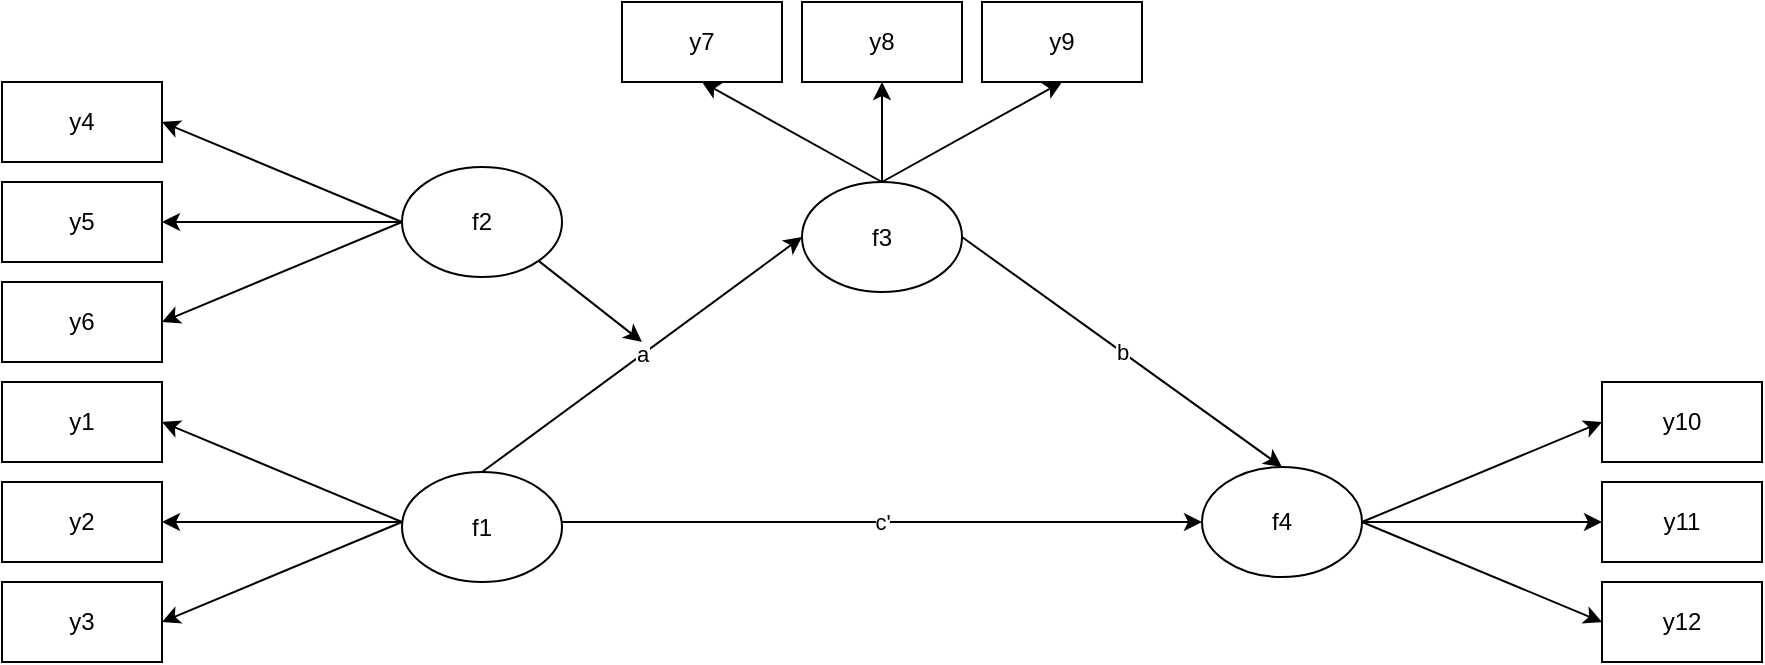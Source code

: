 <mxfile version="14.1.8" type="device"><diagram id="cSizGsfGJWahkuWPIswi" name="Page-1"><mxGraphModel dx="1106" dy="822" grid="1" gridSize="10" guides="1" tooltips="1" connect="1" arrows="1" fold="1" page="1" pageScale="1" pageWidth="1100" pageHeight="850" math="0" shadow="0"><root><mxCell id="0"/><mxCell id="1" parent="0"/><mxCell id="9M39juqot-7zMtC4yuEm-10" value="" style="endArrow=classic;html=1;entryX=1;entryY=0.5;entryDx=0;entryDy=0;exitX=0;exitY=0.5;exitDx=0;exitDy=0;" edge="1" parent="1" target="9M39juqot-7zMtC4yuEm-19"><mxGeometry width="50" height="50" relative="1" as="geometry"><mxPoint x="320" y="340" as="sourcePoint"/><mxPoint x="200" y="280" as="targetPoint"/></mxGeometry></mxCell><mxCell id="9M39juqot-7zMtC4yuEm-11" value="" style="endArrow=classic;html=1;entryX=1;entryY=0.5;entryDx=0;entryDy=0;exitX=0;exitY=0.5;exitDx=0;exitDy=0;" edge="1" parent="1"><mxGeometry width="50" height="50" relative="1" as="geometry"><mxPoint x="320" y="340" as="sourcePoint"/><mxPoint x="200" y="340" as="targetPoint"/></mxGeometry></mxCell><mxCell id="9M39juqot-7zMtC4yuEm-12" value="" style="endArrow=classic;html=1;entryX=1;entryY=0.5;entryDx=0;entryDy=0;" edge="1" parent="1"><mxGeometry width="50" height="50" relative="1" as="geometry"><mxPoint x="320" y="340" as="sourcePoint"/><mxPoint x="200" y="390" as="targetPoint"/></mxGeometry></mxCell><mxCell id="9M39juqot-7zMtC4yuEm-13" value="" style="endArrow=classic;html=1;entryX=1;entryY=0.5;entryDx=0;entryDy=0;exitX=0;exitY=0.5;exitDx=0;exitDy=0;" edge="1" parent="1"><mxGeometry width="50" height="50" relative="1" as="geometry"><mxPoint x="320" y="190" as="sourcePoint"/><mxPoint x="200" y="140" as="targetPoint"/></mxGeometry></mxCell><mxCell id="9M39juqot-7zMtC4yuEm-14" value="" style="endArrow=classic;html=1;entryX=1;entryY=0.5;entryDx=0;entryDy=0;" edge="1" parent="1"><mxGeometry width="50" height="50" relative="1" as="geometry"><mxPoint x="320" y="190" as="sourcePoint"/><mxPoint x="200" y="190" as="targetPoint"/></mxGeometry></mxCell><mxCell id="9M39juqot-7zMtC4yuEm-15" value="" style="endArrow=classic;html=1;entryX=1;entryY=0.5;entryDx=0;entryDy=0;exitX=0;exitY=0.5;exitDx=0;exitDy=0;" edge="1" parent="1"><mxGeometry width="50" height="50" relative="1" as="geometry"><mxPoint x="320" y="190" as="sourcePoint"/><mxPoint x="200" y="240" as="targetPoint"/></mxGeometry></mxCell><mxCell id="9M39juqot-7zMtC4yuEm-19" value="y1" style="rounded=0;whiteSpace=wrap;html=1;" vertex="1" parent="1"><mxGeometry x="120" y="270" width="80" height="40" as="geometry"/></mxCell><mxCell id="9M39juqot-7zMtC4yuEm-20" value="y2" style="rounded=0;whiteSpace=wrap;html=1;" vertex="1" parent="1"><mxGeometry x="120" y="320" width="80" height="40" as="geometry"/></mxCell><mxCell id="9M39juqot-7zMtC4yuEm-21" value="y3" style="rounded=0;whiteSpace=wrap;html=1;" vertex="1" parent="1"><mxGeometry x="120" y="370" width="80" height="40" as="geometry"/></mxCell><mxCell id="9M39juqot-7zMtC4yuEm-22" value="y5" style="rounded=0;whiteSpace=wrap;html=1;" vertex="1" parent="1"><mxGeometry x="120" y="170" width="80" height="40" as="geometry"/></mxCell><mxCell id="9M39juqot-7zMtC4yuEm-23" value="y4" style="rounded=0;whiteSpace=wrap;html=1;" vertex="1" parent="1"><mxGeometry x="120" y="120" width="80" height="40" as="geometry"/></mxCell><mxCell id="9M39juqot-7zMtC4yuEm-24" value="y6" style="rounded=0;whiteSpace=wrap;html=1;" vertex="1" parent="1"><mxGeometry x="120" y="220" width="80" height="40" as="geometry"/></mxCell><mxCell id="9M39juqot-7zMtC4yuEm-25" value="f1" style="ellipse;whiteSpace=wrap;html=1;" vertex="1" parent="1"><mxGeometry x="320" y="315" width="80" height="55" as="geometry"/></mxCell><mxCell id="9M39juqot-7zMtC4yuEm-28" value="f2" style="ellipse;whiteSpace=wrap;html=1;" vertex="1" parent="1"><mxGeometry x="320" y="162.5" width="80" height="55" as="geometry"/></mxCell><mxCell id="9M39juqot-7zMtC4yuEm-29" value="f3" style="ellipse;whiteSpace=wrap;html=1;" vertex="1" parent="1"><mxGeometry x="520" y="170" width="80" height="55" as="geometry"/></mxCell><mxCell id="9M39juqot-7zMtC4yuEm-30" value="f4" style="ellipse;whiteSpace=wrap;html=1;" vertex="1" parent="1"><mxGeometry x="720" y="312.5" width="80" height="55" as="geometry"/></mxCell><mxCell id="9M39juqot-7zMtC4yuEm-31" value="a" style="endArrow=classic;html=1;exitX=0.5;exitY=0;exitDx=0;exitDy=0;entryX=0;entryY=0.5;entryDx=0;entryDy=0;" edge="1" parent="1" source="9M39juqot-7zMtC4yuEm-25" target="9M39juqot-7zMtC4yuEm-29"><mxGeometry width="50" height="50" relative="1" as="geometry"><mxPoint x="520" y="350" as="sourcePoint"/><mxPoint x="570" y="300" as="targetPoint"/></mxGeometry></mxCell><mxCell id="9M39juqot-7zMtC4yuEm-32" value="c'" style="endArrow=classic;html=1;entryX=0;entryY=0.5;entryDx=0;entryDy=0;" edge="1" parent="1" target="9M39juqot-7zMtC4yuEm-30"><mxGeometry width="50" height="50" relative="1" as="geometry"><mxPoint x="400" y="340" as="sourcePoint"/><mxPoint x="530" y="207.5" as="targetPoint"/></mxGeometry></mxCell><mxCell id="9M39juqot-7zMtC4yuEm-33" value="b" style="endArrow=classic;html=1;entryX=0.5;entryY=0;entryDx=0;entryDy=0;exitX=1;exitY=0.5;exitDx=0;exitDy=0;" edge="1" parent="1" source="9M39juqot-7zMtC4yuEm-29" target="9M39juqot-7zMtC4yuEm-30"><mxGeometry width="50" height="50" relative="1" as="geometry"><mxPoint x="410" y="350" as="sourcePoint"/><mxPoint x="730" y="350" as="targetPoint"/></mxGeometry></mxCell><mxCell id="9M39juqot-7zMtC4yuEm-36" value="y8" style="rounded=0;whiteSpace=wrap;html=1;" vertex="1" parent="1"><mxGeometry x="520" y="80" width="80" height="40" as="geometry"/></mxCell><mxCell id="9M39juqot-7zMtC4yuEm-37" value="y7" style="rounded=0;whiteSpace=wrap;html=1;" vertex="1" parent="1"><mxGeometry x="430" y="80" width="80" height="40" as="geometry"/></mxCell><mxCell id="9M39juqot-7zMtC4yuEm-38" value="y9" style="rounded=0;whiteSpace=wrap;html=1;" vertex="1" parent="1"><mxGeometry x="610" y="80" width="80" height="40" as="geometry"/></mxCell><mxCell id="9M39juqot-7zMtC4yuEm-39" value="y10" style="rounded=0;whiteSpace=wrap;html=1;" vertex="1" parent="1"><mxGeometry x="920" y="270" width="80" height="40" as="geometry"/></mxCell><mxCell id="9M39juqot-7zMtC4yuEm-40" value="y11" style="rounded=0;whiteSpace=wrap;html=1;" vertex="1" parent="1"><mxGeometry x="920" y="320" width="80" height="40" as="geometry"/></mxCell><mxCell id="9M39juqot-7zMtC4yuEm-41" value="y12" style="rounded=0;whiteSpace=wrap;html=1;" vertex="1" parent="1"><mxGeometry x="920" y="370" width="80" height="40" as="geometry"/></mxCell><mxCell id="9M39juqot-7zMtC4yuEm-42" value="" style="endArrow=classic;html=1;entryX=0;entryY=0.5;entryDx=0;entryDy=0;exitX=1;exitY=0.5;exitDx=0;exitDy=0;" edge="1" parent="1" source="9M39juqot-7zMtC4yuEm-30" target="9M39juqot-7zMtC4yuEm-39"><mxGeometry width="50" height="50" relative="1" as="geometry"><mxPoint x="410" y="350" as="sourcePoint"/><mxPoint x="730" y="350" as="targetPoint"/></mxGeometry></mxCell><mxCell id="9M39juqot-7zMtC4yuEm-43" value="" style="endArrow=classic;html=1;entryX=0;entryY=0.5;entryDx=0;entryDy=0;" edge="1" parent="1" target="9M39juqot-7zMtC4yuEm-40"><mxGeometry width="50" height="50" relative="1" as="geometry"><mxPoint x="800" y="340" as="sourcePoint"/><mxPoint x="930" y="300" as="targetPoint"/></mxGeometry></mxCell><mxCell id="9M39juqot-7zMtC4yuEm-44" value="" style="endArrow=classic;html=1;entryX=0;entryY=0.5;entryDx=0;entryDy=0;" edge="1" parent="1" target="9M39juqot-7zMtC4yuEm-41"><mxGeometry width="50" height="50" relative="1" as="geometry"><mxPoint x="800" y="340" as="sourcePoint"/><mxPoint x="930" y="350" as="targetPoint"/></mxGeometry></mxCell><mxCell id="9M39juqot-7zMtC4yuEm-45" value="" style="endArrow=classic;html=1;entryX=0.5;entryY=1;entryDx=0;entryDy=0;exitX=0.5;exitY=0;exitDx=0;exitDy=0;" edge="1" parent="1" source="9M39juqot-7zMtC4yuEm-29" target="9M39juqot-7zMtC4yuEm-37"><mxGeometry width="50" height="50" relative="1" as="geometry"><mxPoint x="810" y="350" as="sourcePoint"/><mxPoint x="930" y="400" as="targetPoint"/></mxGeometry></mxCell><mxCell id="9M39juqot-7zMtC4yuEm-46" value="" style="endArrow=classic;html=1;entryX=0.5;entryY=1;entryDx=0;entryDy=0;" edge="1" parent="1" target="9M39juqot-7zMtC4yuEm-36"><mxGeometry width="50" height="50" relative="1" as="geometry"><mxPoint x="560" y="170" as="sourcePoint"/><mxPoint x="480" y="130" as="targetPoint"/></mxGeometry></mxCell><mxCell id="9M39juqot-7zMtC4yuEm-47" value="" style="endArrow=classic;html=1;entryX=0.5;entryY=1;entryDx=0;entryDy=0;" edge="1" parent="1" target="9M39juqot-7zMtC4yuEm-38"><mxGeometry width="50" height="50" relative="1" as="geometry"><mxPoint x="560" y="170" as="sourcePoint"/><mxPoint x="570" y="130" as="targetPoint"/></mxGeometry></mxCell><mxCell id="9M39juqot-7zMtC4yuEm-48" value="" style="endArrow=classic;html=1;exitX=1;exitY=1;exitDx=0;exitDy=0;" edge="1" parent="1" source="9M39juqot-7zMtC4yuEm-28"><mxGeometry width="50" height="50" relative="1" as="geometry"><mxPoint x="520" y="380" as="sourcePoint"/><mxPoint x="440" y="250" as="targetPoint"/></mxGeometry></mxCell></root></mxGraphModel></diagram></mxfile>